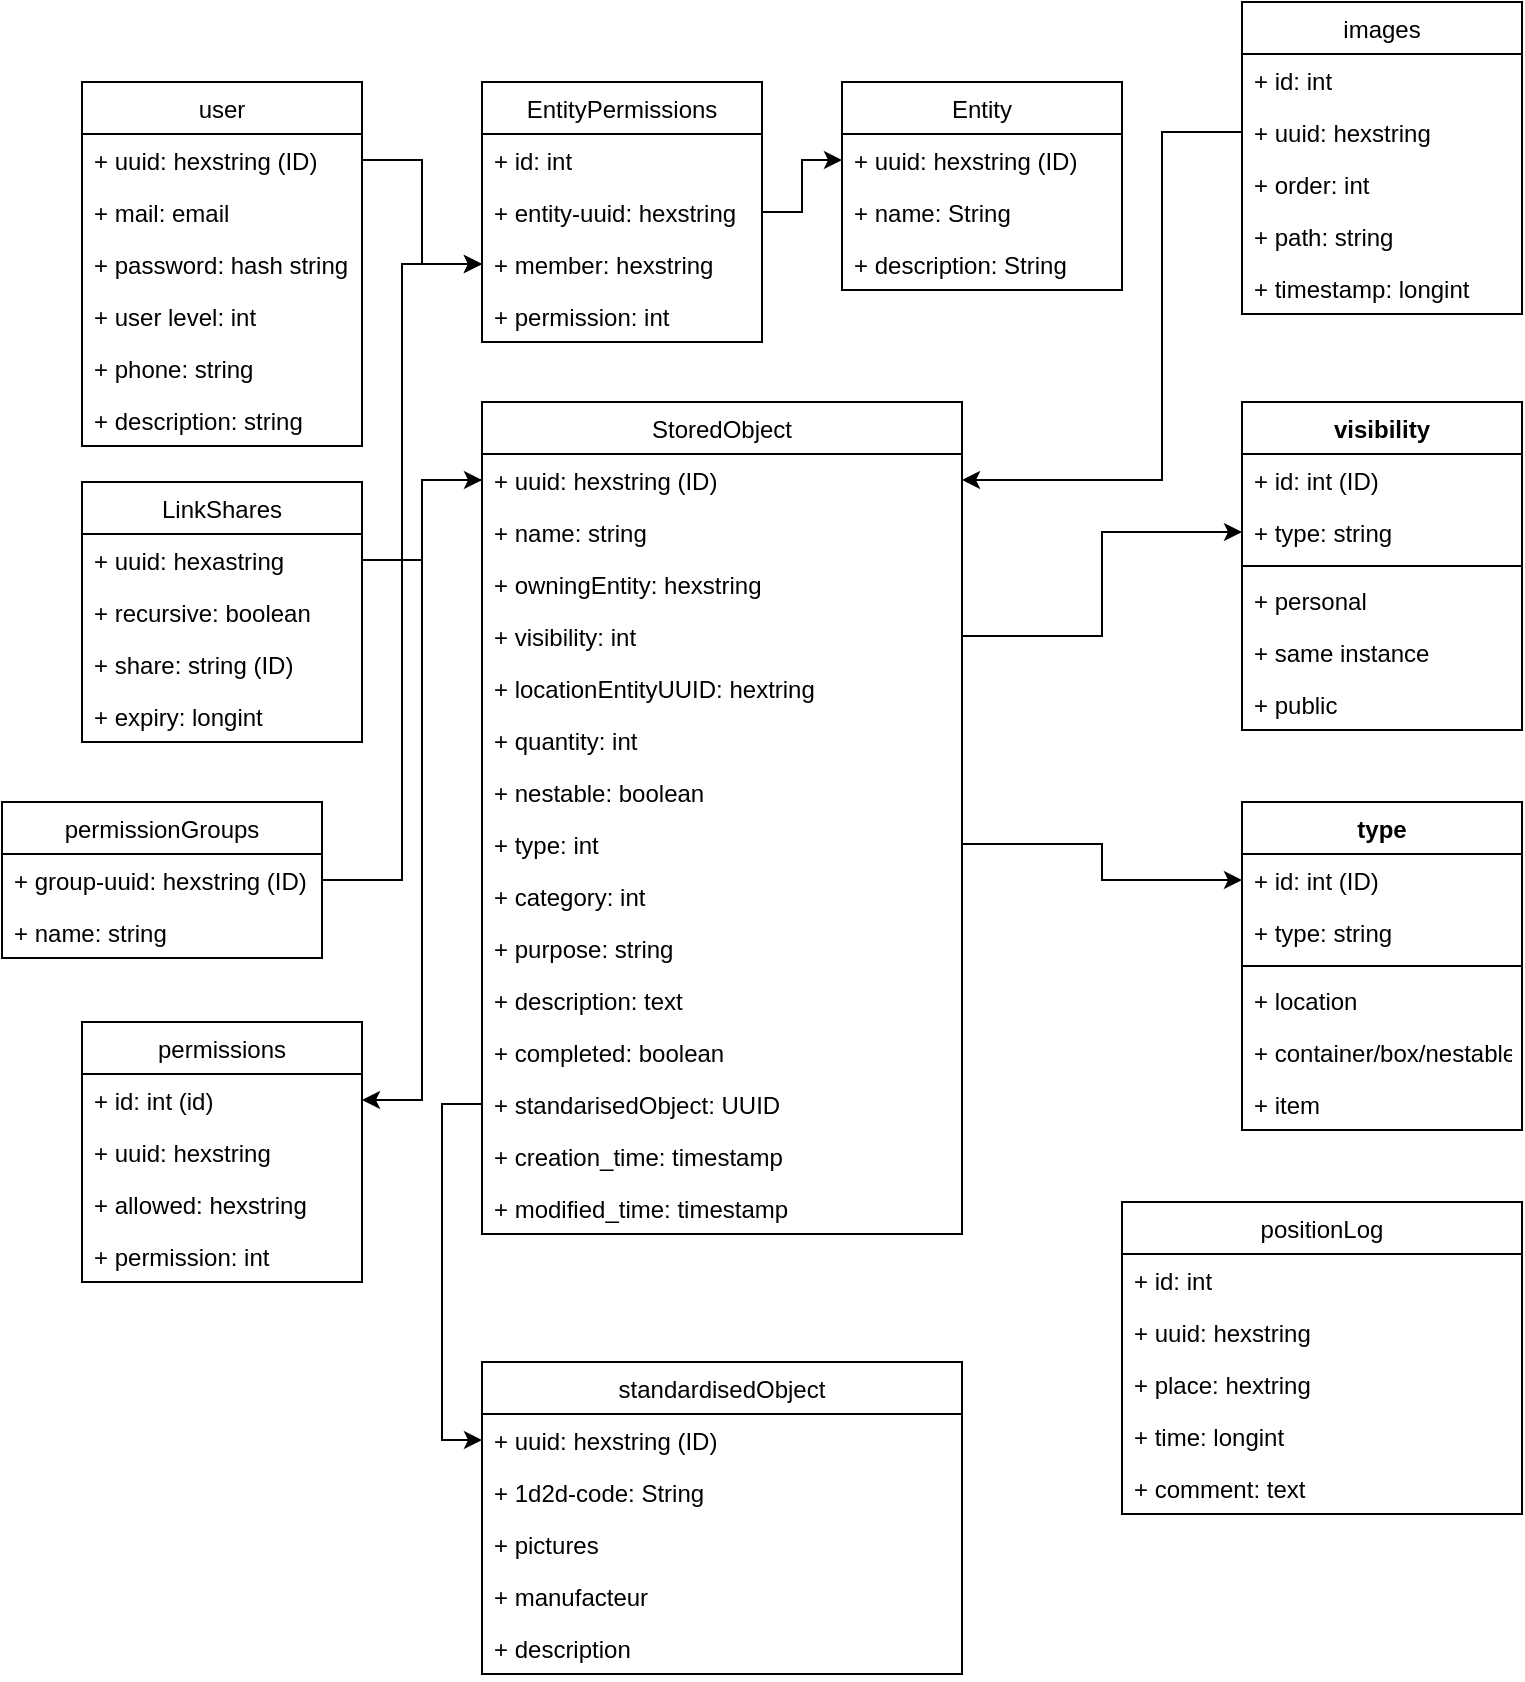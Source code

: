 <mxfile version="13.1.5" type="device"><diagram id="gi8I7LNF0YA5u6WrZQpv" name="Databasemodel"><mxGraphModel dx="873" dy="536" grid="1" gridSize="10" guides="1" tooltips="1" connect="1" arrows="1" fold="1" page="1" pageScale="1" pageWidth="827" pageHeight="1169" math="0" shadow="0"><root><mxCell id="0"/><mxCell id="1" parent="0"/><mxCell id="uZAMCz-VUuk8Oc-H2zAy-71" value="" style="edgeStyle=orthogonalEdgeStyle;rounded=0;orthogonalLoop=1;jettySize=auto;html=1;entryX=0;entryY=0.5;entryDx=0;entryDy=0;exitX=1;exitY=0.5;exitDx=0;exitDy=0;" parent="1" source="uZAMCz-VUuk8Oc-H2zAy-56" target="uZAMCz-VUuk8Oc-H2zAy-74" edge="1"><mxGeometry relative="1" as="geometry"><mxPoint x="660" y="383" as="targetPoint"/></mxGeometry></mxCell><mxCell id="uZAMCz-VUuk8Oc-H2zAy-103" value="" style="edgeStyle=orthogonalEdgeStyle;rounded=0;orthogonalLoop=1;jettySize=auto;html=1;exitX=0;exitY=0.5;exitDx=0;exitDy=0;entryX=1;entryY=0.5;entryDx=0;entryDy=0;" parent="1" source="uZAMCz-VUuk8Oc-H2zAy-4" target="uZAMCz-VUuk8Oc-H2zAy-100" edge="1"><mxGeometry relative="1" as="geometry"/></mxCell><mxCell id="uZAMCz-VUuk8Oc-H2zAy-2" value="StoredObject" style="swimlane;fontStyle=0;childLayout=stackLayout;horizontal=1;startSize=26;fillColor=none;horizontalStack=0;resizeParent=1;resizeParentMax=0;resizeLast=0;collapsible=1;marginBottom=0;" parent="1" vertex="1"><mxGeometry x="280" y="200" width="240" height="416" as="geometry"/></mxCell><mxCell id="uZAMCz-VUuk8Oc-H2zAy-4" value="+ uuid: hexstring (ID)" style="text;strokeColor=none;fillColor=none;align=left;verticalAlign=top;spacingLeft=4;spacingRight=4;overflow=hidden;rotatable=0;points=[[0,0.5],[1,0.5]];portConstraint=eastwest;" parent="uZAMCz-VUuk8Oc-H2zAy-2" vertex="1"><mxGeometry y="26" width="240" height="26" as="geometry"/></mxCell><mxCell id="uZAMCz-VUuk8Oc-H2zAy-25" value="+ name: string" style="text;strokeColor=none;fillColor=none;align=left;verticalAlign=top;spacingLeft=4;spacingRight=4;overflow=hidden;rotatable=0;points=[[0,0.5],[1,0.5]];portConstraint=eastwest;" parent="uZAMCz-VUuk8Oc-H2zAy-2" vertex="1"><mxGeometry y="52" width="240" height="26" as="geometry"/></mxCell><mxCell id="uZAMCz-VUuk8Oc-H2zAy-54" value="+ owningEntity: hexstring" style="text;strokeColor=none;fillColor=none;align=left;verticalAlign=top;spacingLeft=4;spacingRight=4;overflow=hidden;rotatable=0;points=[[0,0.5],[1,0.5]];portConstraint=eastwest;" parent="uZAMCz-VUuk8Oc-H2zAy-2" vertex="1"><mxGeometry y="78" width="240" height="26" as="geometry"/></mxCell><mxCell id="uZAMCz-VUuk8Oc-H2zAy-56" value="+ visibility: int" style="text;strokeColor=none;fillColor=none;align=left;verticalAlign=top;spacingLeft=4;spacingRight=4;overflow=hidden;rotatable=0;points=[[0,0.5],[1,0.5]];portConstraint=eastwest;" parent="uZAMCz-VUuk8Oc-H2zAy-2" vertex="1"><mxGeometry y="104" width="240" height="26" as="geometry"/></mxCell><mxCell id="uZAMCz-VUuk8Oc-H2zAy-5" value="+ locationEntityUUID: hextring" style="text;strokeColor=none;fillColor=none;align=left;verticalAlign=top;spacingLeft=4;spacingRight=4;overflow=hidden;rotatable=0;points=[[0,0.5],[1,0.5]];portConstraint=eastwest;" parent="uZAMCz-VUuk8Oc-H2zAy-2" vertex="1"><mxGeometry y="130" width="240" height="26" as="geometry"/></mxCell><mxCell id="uZAMCz-VUuk8Oc-H2zAy-24" value="+ quantity: int" style="text;strokeColor=none;fillColor=none;align=left;verticalAlign=top;spacingLeft=4;spacingRight=4;overflow=hidden;rotatable=0;points=[[0,0.5],[1,0.5]];portConstraint=eastwest;" parent="uZAMCz-VUuk8Oc-H2zAy-2" vertex="1"><mxGeometry y="156" width="240" height="26" as="geometry"/></mxCell><mxCell id="uZAMCz-VUuk8Oc-H2zAy-27" value="+ nestable: boolean" style="text;strokeColor=none;fillColor=none;align=left;verticalAlign=top;spacingLeft=4;spacingRight=4;overflow=hidden;rotatable=0;points=[[0,0.5],[1,0.5]];portConstraint=eastwest;" parent="uZAMCz-VUuk8Oc-H2zAy-2" vertex="1"><mxGeometry y="182" width="240" height="26" as="geometry"/></mxCell><mxCell id="uZAMCz-VUuk8Oc-H2zAy-28" value="+ type: int" style="text;strokeColor=none;fillColor=none;align=left;verticalAlign=top;spacingLeft=4;spacingRight=4;overflow=hidden;rotatable=0;points=[[0,0.5],[1,0.5]];portConstraint=eastwest;" parent="uZAMCz-VUuk8Oc-H2zAy-2" vertex="1"><mxGeometry y="208" width="240" height="26" as="geometry"/></mxCell><mxCell id="uZAMCz-VUuk8Oc-H2zAy-44" value="+ category: int" style="text;strokeColor=none;fillColor=none;align=left;verticalAlign=top;spacingLeft=4;spacingRight=4;overflow=hidden;rotatable=0;points=[[0,0.5],[1,0.5]];portConstraint=eastwest;" parent="uZAMCz-VUuk8Oc-H2zAy-2" vertex="1"><mxGeometry y="234" width="240" height="26" as="geometry"/></mxCell><mxCell id="uZAMCz-VUuk8Oc-H2zAy-121" value="+ purpose: string" style="text;strokeColor=none;fillColor=none;align=left;verticalAlign=top;spacingLeft=4;spacingRight=4;overflow=hidden;rotatable=0;points=[[0,0.5],[1,0.5]];portConstraint=eastwest;" parent="uZAMCz-VUuk8Oc-H2zAy-2" vertex="1"><mxGeometry y="260" width="240" height="26" as="geometry"/></mxCell><mxCell id="uZAMCz-VUuk8Oc-H2zAy-122" value="+ description: text" style="text;strokeColor=none;fillColor=none;align=left;verticalAlign=top;spacingLeft=4;spacingRight=4;overflow=hidden;rotatable=0;points=[[0,0.5],[1,0.5]];portConstraint=eastwest;" parent="uZAMCz-VUuk8Oc-H2zAy-2" vertex="1"><mxGeometry y="286" width="240" height="26" as="geometry"/></mxCell><mxCell id="uZAMCz-VUuk8Oc-H2zAy-137" value="+ completed: boolean" style="text;strokeColor=none;fillColor=none;align=left;verticalAlign=top;spacingLeft=4;spacingRight=4;overflow=hidden;rotatable=0;points=[[0,0.5],[1,0.5]];portConstraint=eastwest;" parent="uZAMCz-VUuk8Oc-H2zAy-2" vertex="1"><mxGeometry y="312" width="240" height="26" as="geometry"/></mxCell><mxCell id="Xgu-fa2726bcK3hC_6rY-6" value="+ standarisedObject: UUID" style="text;strokeColor=none;fillColor=none;align=left;verticalAlign=top;spacingLeft=4;spacingRight=4;overflow=hidden;rotatable=0;points=[[0,0.5],[1,0.5]];portConstraint=eastwest;" vertex="1" parent="uZAMCz-VUuk8Oc-H2zAy-2"><mxGeometry y="338" width="240" height="26" as="geometry"/></mxCell><mxCell id="Xgu-fa2726bcK3hC_6rY-14" value="+ creation_time: timestamp" style="text;strokeColor=none;fillColor=none;align=left;verticalAlign=top;spacingLeft=4;spacingRight=4;overflow=hidden;rotatable=0;points=[[0,0.5],[1,0.5]];portConstraint=eastwest;" vertex="1" parent="uZAMCz-VUuk8Oc-H2zAy-2"><mxGeometry y="364" width="240" height="26" as="geometry"/></mxCell><mxCell id="Xgu-fa2726bcK3hC_6rY-30" value="+ modified_time: timestamp" style="text;strokeColor=none;fillColor=none;align=left;verticalAlign=top;spacingLeft=4;spacingRight=4;overflow=hidden;rotatable=0;points=[[0,0.5],[1,0.5]];portConstraint=eastwest;" vertex="1" parent="uZAMCz-VUuk8Oc-H2zAy-2"><mxGeometry y="390" width="240" height="26" as="geometry"/></mxCell><mxCell id="uZAMCz-VUuk8Oc-H2zAy-43" value="" style="edgeStyle=orthogonalEdgeStyle;rounded=0;orthogonalLoop=1;jettySize=auto;html=1;entryX=0;entryY=0.5;entryDx=0;entryDy=0;exitX=1;exitY=0.5;exitDx=0;exitDy=0;" parent="1" source="uZAMCz-VUuk8Oc-H2zAy-28" target="uZAMCz-VUuk8Oc-H2zAy-34" edge="1"><mxGeometry relative="1" as="geometry"><mxPoint x="290" y="301" as="sourcePoint"/><mxPoint x="190" y="89" as="targetPoint"/></mxGeometry></mxCell><mxCell id="uZAMCz-VUuk8Oc-H2zAy-52" value="" style="edgeStyle=orthogonalEdgeStyle;rounded=0;orthogonalLoop=1;jettySize=auto;html=1;entryX=1;entryY=0.5;entryDx=0;entryDy=0;exitX=0;exitY=0.5;exitDx=0;exitDy=0;" parent="1" source="uZAMCz-VUuk8Oc-H2zAy-53" target="uZAMCz-VUuk8Oc-H2zAy-4" edge="1"><mxGeometry relative="1" as="geometry"><mxPoint x="580" y="66" as="targetPoint"/><Array as="points"><mxPoint x="620" y="65"/><mxPoint x="620" y="239"/></Array></mxGeometry></mxCell><mxCell id="uZAMCz-VUuk8Oc-H2zAy-72" value="visibility" style="swimlane;fontStyle=1;align=center;verticalAlign=top;childLayout=stackLayout;horizontal=1;startSize=26;horizontalStack=0;resizeParent=1;resizeParentMax=0;resizeLast=0;collapsible=1;marginBottom=0;" parent="1" vertex="1"><mxGeometry x="660" y="200" width="140" height="164" as="geometry"/></mxCell><mxCell id="uZAMCz-VUuk8Oc-H2zAy-73" value="+ id: int (ID)" style="text;strokeColor=none;fillColor=none;align=left;verticalAlign=top;spacingLeft=4;spacingRight=4;overflow=hidden;rotatable=0;points=[[0,0.5],[1,0.5]];portConstraint=eastwest;" parent="uZAMCz-VUuk8Oc-H2zAy-72" vertex="1"><mxGeometry y="26" width="140" height="26" as="geometry"/></mxCell><mxCell id="uZAMCz-VUuk8Oc-H2zAy-74" value="+ type: string" style="text;strokeColor=none;fillColor=none;align=left;verticalAlign=top;spacingLeft=4;spacingRight=4;overflow=hidden;rotatable=0;points=[[0,0.5],[1,0.5]];portConstraint=eastwest;" parent="uZAMCz-VUuk8Oc-H2zAy-72" vertex="1"><mxGeometry y="52" width="140" height="26" as="geometry"/></mxCell><mxCell id="uZAMCz-VUuk8Oc-H2zAy-75" value="" style="line;strokeWidth=1;fillColor=none;align=left;verticalAlign=middle;spacingTop=-1;spacingLeft=3;spacingRight=3;rotatable=0;labelPosition=right;points=[];portConstraint=eastwest;" parent="uZAMCz-VUuk8Oc-H2zAy-72" vertex="1"><mxGeometry y="78" width="140" height="8" as="geometry"/></mxCell><mxCell id="uZAMCz-VUuk8Oc-H2zAy-76" value="+ personal" style="text;strokeColor=none;fillColor=none;align=left;verticalAlign=top;spacingLeft=4;spacingRight=4;overflow=hidden;rotatable=0;points=[[0,0.5],[1,0.5]];portConstraint=eastwest;" parent="uZAMCz-VUuk8Oc-H2zAy-72" vertex="1"><mxGeometry y="86" width="140" height="26" as="geometry"/></mxCell><mxCell id="uZAMCz-VUuk8Oc-H2zAy-77" value="+ same instance" style="text;strokeColor=none;fillColor=none;align=left;verticalAlign=top;spacingLeft=4;spacingRight=4;overflow=hidden;rotatable=0;points=[[0,0.5],[1,0.5]];portConstraint=eastwest;" parent="uZAMCz-VUuk8Oc-H2zAy-72" vertex="1"><mxGeometry y="112" width="140" height="26" as="geometry"/></mxCell><mxCell id="uZAMCz-VUuk8Oc-H2zAy-78" value="+ public" style="text;strokeColor=none;fillColor=none;align=left;verticalAlign=top;spacingLeft=4;spacingRight=4;overflow=hidden;rotatable=0;points=[[0,0.5],[1,0.5]];portConstraint=eastwest;" parent="uZAMCz-VUuk8Oc-H2zAy-72" vertex="1"><mxGeometry y="138" width="140" height="26" as="geometry"/></mxCell><mxCell id="uZAMCz-VUuk8Oc-H2zAy-33" value="type" style="swimlane;fontStyle=1;align=center;verticalAlign=top;childLayout=stackLayout;horizontal=1;startSize=26;horizontalStack=0;resizeParent=1;resizeParentMax=0;resizeLast=0;collapsible=1;marginBottom=0;" parent="1" vertex="1"><mxGeometry x="660" y="400" width="140" height="164" as="geometry"/></mxCell><mxCell id="uZAMCz-VUuk8Oc-H2zAy-34" value="+ id: int (ID)" style="text;strokeColor=none;fillColor=none;align=left;verticalAlign=top;spacingLeft=4;spacingRight=4;overflow=hidden;rotatable=0;points=[[0,0.5],[1,0.5]];portConstraint=eastwest;" parent="uZAMCz-VUuk8Oc-H2zAy-33" vertex="1"><mxGeometry y="26" width="140" height="26" as="geometry"/></mxCell><mxCell id="uZAMCz-VUuk8Oc-H2zAy-37" value="+ type: string" style="text;strokeColor=none;fillColor=none;align=left;verticalAlign=top;spacingLeft=4;spacingRight=4;overflow=hidden;rotatable=0;points=[[0,0.5],[1,0.5]];portConstraint=eastwest;" parent="uZAMCz-VUuk8Oc-H2zAy-33" vertex="1"><mxGeometry y="52" width="140" height="26" as="geometry"/></mxCell><mxCell id="uZAMCz-VUuk8Oc-H2zAy-35" value="" style="line;strokeWidth=1;fillColor=none;align=left;verticalAlign=middle;spacingTop=-1;spacingLeft=3;spacingRight=3;rotatable=0;labelPosition=right;points=[];portConstraint=eastwest;" parent="uZAMCz-VUuk8Oc-H2zAy-33" vertex="1"><mxGeometry y="78" width="140" height="8" as="geometry"/></mxCell><mxCell id="uZAMCz-VUuk8Oc-H2zAy-36" value="+ location" style="text;strokeColor=none;fillColor=none;align=left;verticalAlign=top;spacingLeft=4;spacingRight=4;overflow=hidden;rotatable=0;points=[[0,0.5],[1,0.5]];portConstraint=eastwest;" parent="uZAMCz-VUuk8Oc-H2zAy-33" vertex="1"><mxGeometry y="86" width="140" height="26" as="geometry"/></mxCell><mxCell id="uZAMCz-VUuk8Oc-H2zAy-38" value="+ container/box/nestable" style="text;strokeColor=none;fillColor=none;align=left;verticalAlign=top;spacingLeft=4;spacingRight=4;overflow=hidden;rotatable=0;points=[[0,0.5],[1,0.5]];portConstraint=eastwest;" parent="uZAMCz-VUuk8Oc-H2zAy-33" vertex="1"><mxGeometry y="112" width="140" height="26" as="geometry"/></mxCell><mxCell id="uZAMCz-VUuk8Oc-H2zAy-39" value="+ item" style="text;strokeColor=none;fillColor=none;align=left;verticalAlign=top;spacingLeft=4;spacingRight=4;overflow=hidden;rotatable=0;points=[[0,0.5],[1,0.5]];portConstraint=eastwest;" parent="uZAMCz-VUuk8Oc-H2zAy-33" vertex="1"><mxGeometry y="138" width="140" height="26" as="geometry"/></mxCell><mxCell id="uZAMCz-VUuk8Oc-H2zAy-79" value="user" style="swimlane;fontStyle=0;childLayout=stackLayout;horizontal=1;startSize=26;fillColor=none;horizontalStack=0;resizeParent=1;resizeParentMax=0;resizeLast=0;collapsible=1;marginBottom=0;" parent="1" vertex="1"><mxGeometry x="80" y="40" width="140" height="182" as="geometry"/></mxCell><mxCell id="uZAMCz-VUuk8Oc-H2zAy-80" value="+ uuid: hexstring (ID)" style="text;strokeColor=none;fillColor=none;align=left;verticalAlign=top;spacingLeft=4;spacingRight=4;overflow=hidden;rotatable=0;points=[[0,0.5],[1,0.5]];portConstraint=eastwest;" parent="uZAMCz-VUuk8Oc-H2zAy-79" vertex="1"><mxGeometry y="26" width="140" height="26" as="geometry"/></mxCell><mxCell id="uZAMCz-VUuk8Oc-H2zAy-81" value="+ mail: email" style="text;strokeColor=none;fillColor=none;align=left;verticalAlign=top;spacingLeft=4;spacingRight=4;overflow=hidden;rotatable=0;points=[[0,0.5],[1,0.5]];portConstraint=eastwest;" parent="uZAMCz-VUuk8Oc-H2zAy-79" vertex="1"><mxGeometry y="52" width="140" height="26" as="geometry"/></mxCell><mxCell id="uZAMCz-VUuk8Oc-H2zAy-84" value="+ password: hash string" style="text;strokeColor=none;fillColor=none;align=left;verticalAlign=top;spacingLeft=4;spacingRight=4;overflow=hidden;rotatable=0;points=[[0,0.5],[1,0.5]];portConstraint=eastwest;" parent="uZAMCz-VUuk8Oc-H2zAy-79" vertex="1"><mxGeometry y="78" width="140" height="26" as="geometry"/></mxCell><mxCell id="uZAMCz-VUuk8Oc-H2zAy-85" value="+ user level: int" style="text;strokeColor=none;fillColor=none;align=left;verticalAlign=top;spacingLeft=4;spacingRight=4;overflow=hidden;rotatable=0;points=[[0,0.5],[1,0.5]];portConstraint=eastwest;" parent="uZAMCz-VUuk8Oc-H2zAy-79" vertex="1"><mxGeometry y="104" width="140" height="26" as="geometry"/></mxCell><mxCell id="uZAMCz-VUuk8Oc-H2zAy-82" value="+ phone: string" style="text;strokeColor=none;fillColor=none;align=left;verticalAlign=top;spacingLeft=4;spacingRight=4;overflow=hidden;rotatable=0;points=[[0,0.5],[1,0.5]];portConstraint=eastwest;" parent="uZAMCz-VUuk8Oc-H2zAy-79" vertex="1"><mxGeometry y="130" width="140" height="26" as="geometry"/></mxCell><mxCell id="uZAMCz-VUuk8Oc-H2zAy-110" value="+ description: string" style="text;strokeColor=none;fillColor=none;align=left;verticalAlign=top;spacingLeft=4;spacingRight=4;overflow=hidden;rotatable=0;points=[[0,0.5],[1,0.5]];portConstraint=eastwest;" parent="uZAMCz-VUuk8Oc-H2zAy-79" vertex="1"><mxGeometry y="156" width="140" height="26" as="geometry"/></mxCell><mxCell id="uZAMCz-VUuk8Oc-H2zAy-92" style="edgeStyle=orthogonalEdgeStyle;rounded=0;orthogonalLoop=1;jettySize=auto;html=1;exitX=1;exitY=0.5;exitDx=0;exitDy=0;entryX=0;entryY=0.5;entryDx=0;entryDy=0;" parent="1" source="uZAMCz-VUuk8Oc-H2zAy-88" target="uZAMCz-VUuk8Oc-H2zAy-4" edge="1"><mxGeometry relative="1" as="geometry"><mxPoint x="240" y="430" as="targetPoint"/></mxGeometry></mxCell><mxCell id="uZAMCz-VUuk8Oc-H2zAy-87" value="LinkShares" style="swimlane;fontStyle=0;childLayout=stackLayout;horizontal=1;startSize=26;fillColor=none;horizontalStack=0;resizeParent=1;resizeParentMax=0;resizeLast=0;collapsible=1;marginBottom=0;" parent="1" vertex="1"><mxGeometry x="80" y="240" width="140" height="130" as="geometry"/></mxCell><mxCell id="uZAMCz-VUuk8Oc-H2zAy-88" value="+ uuid: hexastring&#xA;" style="text;strokeColor=none;fillColor=none;align=left;verticalAlign=top;spacingLeft=4;spacingRight=4;overflow=hidden;rotatable=0;points=[[0,0.5],[1,0.5]];portConstraint=eastwest;" parent="uZAMCz-VUuk8Oc-H2zAy-87" vertex="1"><mxGeometry y="26" width="140" height="26" as="geometry"/></mxCell><mxCell id="uZAMCz-VUuk8Oc-H2zAy-89" value="+ recursive: boolean" style="text;strokeColor=none;fillColor=none;align=left;verticalAlign=top;spacingLeft=4;spacingRight=4;overflow=hidden;rotatable=0;points=[[0,0.5],[1,0.5]];portConstraint=eastwest;" parent="uZAMCz-VUuk8Oc-H2zAy-87" vertex="1"><mxGeometry y="52" width="140" height="26" as="geometry"/></mxCell><mxCell id="uZAMCz-VUuk8Oc-H2zAy-90" value="+ share: string (ID)" style="text;strokeColor=none;fillColor=none;align=left;verticalAlign=top;spacingLeft=4;spacingRight=4;overflow=hidden;rotatable=0;points=[[0,0.5],[1,0.5]];portConstraint=eastwest;" parent="uZAMCz-VUuk8Oc-H2zAy-87" vertex="1"><mxGeometry y="78" width="140" height="26" as="geometry"/></mxCell><mxCell id="uZAMCz-VUuk8Oc-H2zAy-91" value="+ expiry: longint" style="text;strokeColor=none;fillColor=none;align=left;verticalAlign=top;spacingLeft=4;spacingRight=4;overflow=hidden;rotatable=0;points=[[0,0.5],[1,0.5]];portConstraint=eastwest;" parent="uZAMCz-VUuk8Oc-H2zAy-87" vertex="1"><mxGeometry y="104" width="140" height="26" as="geometry"/></mxCell><mxCell id="uZAMCz-VUuk8Oc-H2zAy-45" value="images" style="swimlane;fontStyle=0;childLayout=stackLayout;horizontal=1;startSize=26;fillColor=none;horizontalStack=0;resizeParent=1;resizeParentMax=0;resizeLast=0;collapsible=1;marginBottom=0;" parent="1" vertex="1"><mxGeometry x="660" width="140" height="156" as="geometry"/></mxCell><mxCell id="uZAMCz-VUuk8Oc-H2zAy-105" value="+ id: int" style="text;strokeColor=none;fillColor=none;align=left;verticalAlign=top;spacingLeft=4;spacingRight=4;overflow=hidden;rotatable=0;points=[[0,0.5],[1,0.5]];portConstraint=eastwest;" parent="uZAMCz-VUuk8Oc-H2zAy-45" vertex="1"><mxGeometry y="26" width="140" height="26" as="geometry"/></mxCell><mxCell id="uZAMCz-VUuk8Oc-H2zAy-53" value="+ uuid: hexstring" style="text;strokeColor=none;fillColor=none;align=left;verticalAlign=top;spacingLeft=4;spacingRight=4;overflow=hidden;rotatable=0;points=[[0,0.5],[1,0.5]];portConstraint=eastwest;" parent="uZAMCz-VUuk8Oc-H2zAy-45" vertex="1"><mxGeometry y="52" width="140" height="26" as="geometry"/></mxCell><mxCell id="uZAMCz-VUuk8Oc-H2zAy-46" value="+ order: int" style="text;strokeColor=none;fillColor=none;align=left;verticalAlign=top;spacingLeft=4;spacingRight=4;overflow=hidden;rotatable=0;points=[[0,0.5],[1,0.5]];portConstraint=eastwest;" parent="uZAMCz-VUuk8Oc-H2zAy-45" vertex="1"><mxGeometry y="78" width="140" height="26" as="geometry"/></mxCell><mxCell id="uZAMCz-VUuk8Oc-H2zAy-47" value="+ path: string" style="text;strokeColor=none;fillColor=none;align=left;verticalAlign=top;spacingLeft=4;spacingRight=4;overflow=hidden;rotatable=0;points=[[0,0.5],[1,0.5]];portConstraint=eastwest;" parent="uZAMCz-VUuk8Oc-H2zAy-45" vertex="1"><mxGeometry y="104" width="140" height="26" as="geometry"/></mxCell><mxCell id="uZAMCz-VUuk8Oc-H2zAy-55" value="+ timestamp: longint" style="text;strokeColor=none;fillColor=none;align=left;verticalAlign=top;spacingLeft=4;spacingRight=4;overflow=hidden;rotatable=0;points=[[0,0.5],[1,0.5]];portConstraint=eastwest;" parent="uZAMCz-VUuk8Oc-H2zAy-45" vertex="1"><mxGeometry y="130" width="140" height="26" as="geometry"/></mxCell><mxCell id="uZAMCz-VUuk8Oc-H2zAy-118" style="edgeStyle=orthogonalEdgeStyle;rounded=0;orthogonalLoop=1;jettySize=auto;html=1;exitX=1;exitY=0.5;exitDx=0;exitDy=0;entryX=0;entryY=0.5;entryDx=0;entryDy=0;" parent="1" source="uZAMCz-VUuk8Oc-H2zAy-114" target="uZAMCz-VUuk8Oc-H2zAy-107" edge="1"><mxGeometry relative="1" as="geometry"/></mxCell><mxCell id="uZAMCz-VUuk8Oc-H2zAy-106" value="Entity" style="swimlane;fontStyle=0;childLayout=stackLayout;horizontal=1;startSize=26;fillColor=none;horizontalStack=0;resizeParent=1;resizeParentMax=0;resizeLast=0;collapsible=1;marginBottom=0;" parent="1" vertex="1"><mxGeometry x="460" y="40" width="140" height="104" as="geometry"/></mxCell><mxCell id="uZAMCz-VUuk8Oc-H2zAy-107" value="+ uuid: hexstring (ID)" style="text;strokeColor=none;fillColor=none;align=left;verticalAlign=top;spacingLeft=4;spacingRight=4;overflow=hidden;rotatable=0;points=[[0,0.5],[1,0.5]];portConstraint=eastwest;" parent="uZAMCz-VUuk8Oc-H2zAy-106" vertex="1"><mxGeometry y="26" width="140" height="26" as="geometry"/></mxCell><mxCell id="uZAMCz-VUuk8Oc-H2zAy-108" value="+ name: String" style="text;strokeColor=none;fillColor=none;align=left;verticalAlign=top;spacingLeft=4;spacingRight=4;overflow=hidden;rotatable=0;points=[[0,0.5],[1,0.5]];portConstraint=eastwest;" parent="uZAMCz-VUuk8Oc-H2zAy-106" vertex="1"><mxGeometry y="52" width="140" height="26" as="geometry"/></mxCell><mxCell id="uZAMCz-VUuk8Oc-H2zAy-109" value="+ description: String" style="text;strokeColor=none;fillColor=none;align=left;verticalAlign=top;spacingLeft=4;spacingRight=4;overflow=hidden;rotatable=0;points=[[0,0.5],[1,0.5]];portConstraint=eastwest;" parent="uZAMCz-VUuk8Oc-H2zAy-106" vertex="1"><mxGeometry y="78" width="140" height="26" as="geometry"/></mxCell><mxCell id="uZAMCz-VUuk8Oc-H2zAy-112" value="EntityPermissions" style="swimlane;fontStyle=0;childLayout=stackLayout;horizontal=1;startSize=26;fillColor=none;horizontalStack=0;resizeParent=1;resizeParentMax=0;resizeLast=0;collapsible=1;marginBottom=0;" parent="1" vertex="1"><mxGeometry x="280" y="40" width="140" height="130" as="geometry"/></mxCell><mxCell id="uZAMCz-VUuk8Oc-H2zAy-113" value="+ id: int" style="text;strokeColor=none;fillColor=none;align=left;verticalAlign=top;spacingLeft=4;spacingRight=4;overflow=hidden;rotatable=0;points=[[0,0.5],[1,0.5]];portConstraint=eastwest;" parent="uZAMCz-VUuk8Oc-H2zAy-112" vertex="1"><mxGeometry y="26" width="140" height="26" as="geometry"/></mxCell><mxCell id="uZAMCz-VUuk8Oc-H2zAy-114" value="+ entity-uuid: hexstring" style="text;strokeColor=none;fillColor=none;align=left;verticalAlign=top;spacingLeft=4;spacingRight=4;overflow=hidden;rotatable=0;points=[[0,0.5],[1,0.5]];portConstraint=eastwest;" parent="uZAMCz-VUuk8Oc-H2zAy-112" vertex="1"><mxGeometry y="52" width="140" height="26" as="geometry"/></mxCell><mxCell id="uZAMCz-VUuk8Oc-H2zAy-115" value="+ member: hexstring&#xA;" style="text;strokeColor=none;fillColor=none;align=left;verticalAlign=top;spacingLeft=4;spacingRight=4;overflow=hidden;rotatable=0;points=[[0,0.5],[1,0.5]];portConstraint=eastwest;" parent="uZAMCz-VUuk8Oc-H2zAy-112" vertex="1"><mxGeometry y="78" width="140" height="26" as="geometry"/></mxCell><mxCell id="uZAMCz-VUuk8Oc-H2zAy-117" value="+ permission: int" style="text;strokeColor=none;fillColor=none;align=left;verticalAlign=top;spacingLeft=4;spacingRight=4;overflow=hidden;rotatable=0;points=[[0,0.5],[1,0.5]];portConstraint=eastwest;" parent="uZAMCz-VUuk8Oc-H2zAy-112" vertex="1"><mxGeometry y="104" width="140" height="26" as="geometry"/></mxCell><mxCell id="uZAMCz-VUuk8Oc-H2zAy-119" style="edgeStyle=orthogonalEdgeStyle;rounded=0;orthogonalLoop=1;jettySize=auto;html=1;exitX=1;exitY=0.5;exitDx=0;exitDy=0;entryX=0;entryY=0.5;entryDx=0;entryDy=0;" parent="1" source="uZAMCz-VUuk8Oc-H2zAy-80" target="uZAMCz-VUuk8Oc-H2zAy-115" edge="1"><mxGeometry relative="1" as="geometry"/></mxCell><mxCell id="uZAMCz-VUuk8Oc-H2zAy-93" value="permissionGroups" style="swimlane;fontStyle=0;childLayout=stackLayout;horizontal=1;startSize=26;fillColor=none;horizontalStack=0;resizeParent=1;resizeParentMax=0;resizeLast=0;collapsible=1;marginBottom=0;" parent="1" vertex="1"><mxGeometry x="40" y="400" width="160" height="78" as="geometry"/></mxCell><mxCell id="uZAMCz-VUuk8Oc-H2zAy-97" value="+ group-uuid: hexstring (ID)" style="text;strokeColor=none;fillColor=none;align=left;verticalAlign=top;spacingLeft=4;spacingRight=4;overflow=hidden;rotatable=0;points=[[0,0.5],[1,0.5]];portConstraint=eastwest;" parent="uZAMCz-VUuk8Oc-H2zAy-93" vertex="1"><mxGeometry y="26" width="160" height="26" as="geometry"/></mxCell><mxCell id="uZAMCz-VUuk8Oc-H2zAy-95" value="+ name: string" style="text;strokeColor=none;fillColor=none;align=left;verticalAlign=top;spacingLeft=4;spacingRight=4;overflow=hidden;rotatable=0;points=[[0,0.5],[1,0.5]];portConstraint=eastwest;" parent="uZAMCz-VUuk8Oc-H2zAy-93" vertex="1"><mxGeometry y="52" width="160" height="26" as="geometry"/></mxCell><mxCell id="uZAMCz-VUuk8Oc-H2zAy-120" style="edgeStyle=orthogonalEdgeStyle;rounded=0;orthogonalLoop=1;jettySize=auto;html=1;exitX=1;exitY=0.5;exitDx=0;exitDy=0;entryX=0;entryY=0.5;entryDx=0;entryDy=0;" parent="1" source="uZAMCz-VUuk8Oc-H2zAy-97" target="uZAMCz-VUuk8Oc-H2zAy-115" edge="1"><mxGeometry relative="1" as="geometry"/></mxCell><mxCell id="uZAMCz-VUuk8Oc-H2zAy-99" value="permissions" style="swimlane;fontStyle=0;childLayout=stackLayout;horizontal=1;startSize=26;fillColor=none;horizontalStack=0;resizeParent=1;resizeParentMax=0;resizeLast=0;collapsible=1;marginBottom=0;" parent="1" vertex="1"><mxGeometry x="80" y="510" width="140" height="130" as="geometry"/></mxCell><mxCell id="uZAMCz-VUuk8Oc-H2zAy-100" value="+ id: int (id)" style="text;strokeColor=none;fillColor=none;align=left;verticalAlign=top;spacingLeft=4;spacingRight=4;overflow=hidden;rotatable=0;points=[[0,0.5],[1,0.5]];portConstraint=eastwest;" parent="uZAMCz-VUuk8Oc-H2zAy-99" vertex="1"><mxGeometry y="26" width="140" height="26" as="geometry"/></mxCell><mxCell id="uZAMCz-VUuk8Oc-H2zAy-104" value="+ uuid: hexstring" style="text;strokeColor=none;fillColor=none;align=left;verticalAlign=top;spacingLeft=4;spacingRight=4;overflow=hidden;rotatable=0;points=[[0,0.5],[1,0.5]];portConstraint=eastwest;" parent="uZAMCz-VUuk8Oc-H2zAy-99" vertex="1"><mxGeometry y="52" width="140" height="26" as="geometry"/></mxCell><mxCell id="uZAMCz-VUuk8Oc-H2zAy-101" value="+ allowed: hexstring" style="text;strokeColor=none;fillColor=none;align=left;verticalAlign=top;spacingLeft=4;spacingRight=4;overflow=hidden;rotatable=0;points=[[0,0.5],[1,0.5]];portConstraint=eastwest;" parent="uZAMCz-VUuk8Oc-H2zAy-99" vertex="1"><mxGeometry y="78" width="140" height="26" as="geometry"/></mxCell><mxCell id="uZAMCz-VUuk8Oc-H2zAy-102" value="+ permission: int" style="text;strokeColor=none;fillColor=none;align=left;verticalAlign=top;spacingLeft=4;spacingRight=4;overflow=hidden;rotatable=0;points=[[0,0.5],[1,0.5]];portConstraint=eastwest;" parent="uZAMCz-VUuk8Oc-H2zAy-99" vertex="1"><mxGeometry y="104" width="140" height="26" as="geometry"/></mxCell><mxCell id="bL-svsN0N38xvLiv_aCC-1" value="positionLog" style="swimlane;fontStyle=0;childLayout=stackLayout;horizontal=1;startSize=26;fillColor=none;horizontalStack=0;resizeParent=1;resizeParentMax=0;resizeLast=0;collapsible=1;marginBottom=0;" parent="1" vertex="1"><mxGeometry x="600" y="600" width="200" height="156" as="geometry"/></mxCell><mxCell id="bL-svsN0N38xvLiv_aCC-2" value="+ id: int" style="text;strokeColor=none;fillColor=none;align=left;verticalAlign=top;spacingLeft=4;spacingRight=4;overflow=hidden;rotatable=0;points=[[0,0.5],[1,0.5]];portConstraint=eastwest;" parent="bL-svsN0N38xvLiv_aCC-1" vertex="1"><mxGeometry y="26" width="200" height="26" as="geometry"/></mxCell><mxCell id="bL-svsN0N38xvLiv_aCC-5" value="+ uuid: hexstring" style="text;strokeColor=none;fillColor=none;align=left;verticalAlign=top;spacingLeft=4;spacingRight=4;overflow=hidden;rotatable=0;points=[[0,0.5],[1,0.5]];portConstraint=eastwest;" parent="bL-svsN0N38xvLiv_aCC-1" vertex="1"><mxGeometry y="52" width="200" height="26" as="geometry"/></mxCell><mxCell id="bL-svsN0N38xvLiv_aCC-3" value="+ place: hextring" style="text;strokeColor=none;fillColor=none;align=left;verticalAlign=top;spacingLeft=4;spacingRight=4;overflow=hidden;rotatable=0;points=[[0,0.5],[1,0.5]];portConstraint=eastwest;" parent="bL-svsN0N38xvLiv_aCC-1" vertex="1"><mxGeometry y="78" width="200" height="26" as="geometry"/></mxCell><mxCell id="bL-svsN0N38xvLiv_aCC-4" value="+ time: longint" style="text;strokeColor=none;fillColor=none;align=left;verticalAlign=top;spacingLeft=4;spacingRight=4;overflow=hidden;rotatable=0;points=[[0,0.5],[1,0.5]];portConstraint=eastwest;" parent="bL-svsN0N38xvLiv_aCC-1" vertex="1"><mxGeometry y="104" width="200" height="26" as="geometry"/></mxCell><mxCell id="bL-svsN0N38xvLiv_aCC-6" value="+ comment: text" style="text;strokeColor=none;fillColor=none;align=left;verticalAlign=top;spacingLeft=4;spacingRight=4;overflow=hidden;rotatable=0;points=[[0,0.5],[1,0.5]];portConstraint=eastwest;" parent="bL-svsN0N38xvLiv_aCC-1" vertex="1"><mxGeometry y="130" width="200" height="26" as="geometry"/></mxCell><mxCell id="Xgu-fa2726bcK3hC_6rY-9" value="" style="edgeStyle=orthogonalEdgeStyle;rounded=0;orthogonalLoop=1;jettySize=auto;html=1;entryX=0;entryY=0.5;entryDx=0;entryDy=0;" edge="1" parent="1" source="Xgu-fa2726bcK3hC_6rY-6" target="Xgu-fa2726bcK3hC_6rY-2"><mxGeometry relative="1" as="geometry"/></mxCell><mxCell id="Xgu-fa2726bcK3hC_6rY-1" value="standardisedObject" style="swimlane;fontStyle=0;childLayout=stackLayout;horizontal=1;startSize=26;fillColor=none;horizontalStack=0;resizeParent=1;resizeParentMax=0;resizeLast=0;collapsible=1;marginBottom=0;" vertex="1" parent="1"><mxGeometry x="280" y="680" width="240" height="156" as="geometry"/></mxCell><mxCell id="Xgu-fa2726bcK3hC_6rY-2" value="+ uuid: hexstring (ID)" style="text;strokeColor=none;fillColor=none;align=left;verticalAlign=top;spacingLeft=4;spacingRight=4;overflow=hidden;rotatable=0;points=[[0,0.5],[1,0.5]];portConstraint=eastwest;" vertex="1" parent="Xgu-fa2726bcK3hC_6rY-1"><mxGeometry y="26" width="240" height="26" as="geometry"/></mxCell><mxCell id="Xgu-fa2726bcK3hC_6rY-3" value="+ 1d2d-code: String" style="text;strokeColor=none;fillColor=none;align=left;verticalAlign=top;spacingLeft=4;spacingRight=4;overflow=hidden;rotatable=0;points=[[0,0.5],[1,0.5]];portConstraint=eastwest;" vertex="1" parent="Xgu-fa2726bcK3hC_6rY-1"><mxGeometry y="52" width="240" height="26" as="geometry"/></mxCell><mxCell id="Xgu-fa2726bcK3hC_6rY-4" value="+ pictures" style="text;strokeColor=none;fillColor=none;align=left;verticalAlign=top;spacingLeft=4;spacingRight=4;overflow=hidden;rotatable=0;points=[[0,0.5],[1,0.5]];portConstraint=eastwest;" vertex="1" parent="Xgu-fa2726bcK3hC_6rY-1"><mxGeometry y="78" width="240" height="26" as="geometry"/></mxCell><mxCell id="Xgu-fa2726bcK3hC_6rY-5" value="+ manufacteur" style="text;strokeColor=none;fillColor=none;align=left;verticalAlign=top;spacingLeft=4;spacingRight=4;overflow=hidden;rotatable=0;points=[[0,0.5],[1,0.5]];portConstraint=eastwest;" vertex="1" parent="Xgu-fa2726bcK3hC_6rY-1"><mxGeometry y="104" width="240" height="26" as="geometry"/></mxCell><mxCell id="Xgu-fa2726bcK3hC_6rY-13" value="+ description" style="text;strokeColor=none;fillColor=none;align=left;verticalAlign=top;spacingLeft=4;spacingRight=4;overflow=hidden;rotatable=0;points=[[0,0.5],[1,0.5]];portConstraint=eastwest;" vertex="1" parent="Xgu-fa2726bcK3hC_6rY-1"><mxGeometry y="130" width="240" height="26" as="geometry"/></mxCell></root></mxGraphModel></diagram></mxfile>